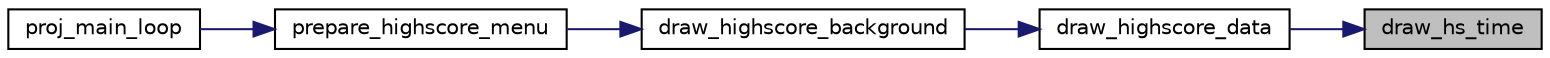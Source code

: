 digraph "draw_hs_time"
{
 // LATEX_PDF_SIZE
  edge [fontname="Helvetica",fontsize="10",labelfontname="Helvetica",labelfontsize="10"];
  node [fontname="Helvetica",fontsize="10",shape=record];
  rankdir="RL";
  Node1 [label="draw_hs_time",height=0.2,width=0.4,color="black", fillcolor="grey75", style="filled", fontcolor="black",tooltip="Draws the highscore time on the background buffer."];
  Node1 -> Node2 [dir="back",color="midnightblue",fontsize="10",style="solid",fontname="Helvetica"];
  Node2 [label="draw_highscore_data",height=0.2,width=0.4,color="black", fillcolor="white", style="filled",URL="$sprite_8h.html#a783d013e6c9f448ba5a7fff78fdf0edf",tooltip="Draws the highscore data on the background buffer."];
  Node2 -> Node3 [dir="back",color="midnightblue",fontsize="10",style="solid",fontname="Helvetica"];
  Node3 [label="draw_highscore_background",height=0.2,width=0.4,color="black", fillcolor="white", style="filled",URL="$sprite_8h.html#ab860f4d0de8b51748e40d579c48e31dc",tooltip="Draws the highscore background on the background buffer."];
  Node3 -> Node4 [dir="back",color="midnightblue",fontsize="10",style="solid",fontname="Helvetica"];
  Node4 [label="prepare_highscore_menu",height=0.2,width=0.4,color="black", fillcolor="white", style="filled",URL="$highscore_8c.html#af2a9268e3705ab4d2bb5fbb6b8c409fa",tooltip=" "];
  Node4 -> Node5 [dir="back",color="midnightblue",fontsize="10",style="solid",fontname="Helvetica"];
  Node5 [label="proj_main_loop",height=0.2,width=0.4,color="black", fillcolor="white", style="filled",URL="$proj_8c.html#a2a16f651eccbd248e1ad3b3b924b143b",tooltip=" "];
}
